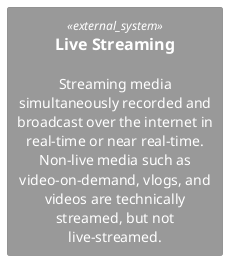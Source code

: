 @startuml SportRadar
!include <C4/C4_Container>
System_Ext(LiveStreaming, "Live Streaming", "Streaming media simultaneously recorded and broadcast over the internet in real-time or near real-time. Non-live media such as video-on-demand, vlogs, and videos are technically streamed, but not live-streamed.", $link="./container/index.puml")

@enduml